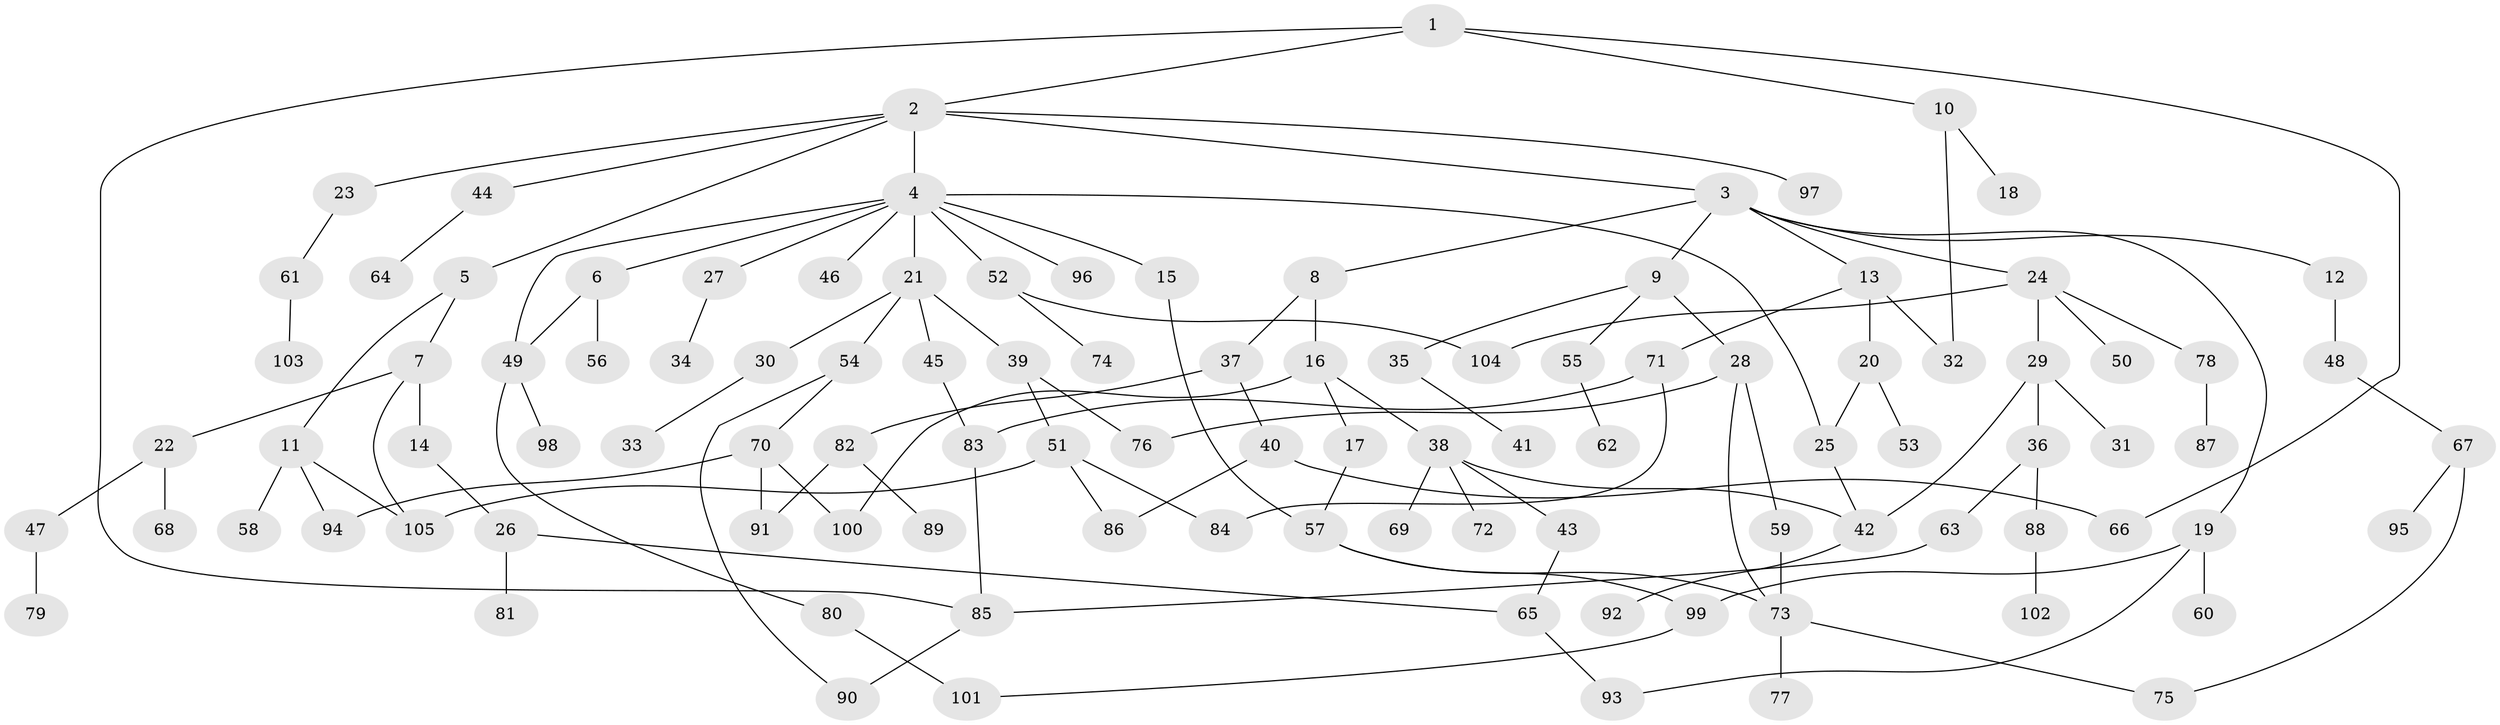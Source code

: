 // Generated by graph-tools (version 1.1) at 2025/25/03/09/25 03:25:35]
// undirected, 105 vertices, 131 edges
graph export_dot {
graph [start="1"]
  node [color=gray90,style=filled];
  1;
  2;
  3;
  4;
  5;
  6;
  7;
  8;
  9;
  10;
  11;
  12;
  13;
  14;
  15;
  16;
  17;
  18;
  19;
  20;
  21;
  22;
  23;
  24;
  25;
  26;
  27;
  28;
  29;
  30;
  31;
  32;
  33;
  34;
  35;
  36;
  37;
  38;
  39;
  40;
  41;
  42;
  43;
  44;
  45;
  46;
  47;
  48;
  49;
  50;
  51;
  52;
  53;
  54;
  55;
  56;
  57;
  58;
  59;
  60;
  61;
  62;
  63;
  64;
  65;
  66;
  67;
  68;
  69;
  70;
  71;
  72;
  73;
  74;
  75;
  76;
  77;
  78;
  79;
  80;
  81;
  82;
  83;
  84;
  85;
  86;
  87;
  88;
  89;
  90;
  91;
  92;
  93;
  94;
  95;
  96;
  97;
  98;
  99;
  100;
  101;
  102;
  103;
  104;
  105;
  1 -- 2;
  1 -- 10;
  1 -- 66;
  1 -- 85;
  2 -- 3;
  2 -- 4;
  2 -- 5;
  2 -- 23;
  2 -- 44;
  2 -- 97;
  3 -- 8;
  3 -- 9;
  3 -- 12;
  3 -- 13;
  3 -- 19;
  3 -- 24;
  4 -- 6;
  4 -- 15;
  4 -- 21;
  4 -- 27;
  4 -- 46;
  4 -- 52;
  4 -- 96;
  4 -- 49;
  4 -- 25;
  5 -- 7;
  5 -- 11;
  6 -- 49;
  6 -- 56;
  7 -- 14;
  7 -- 22;
  7 -- 105;
  8 -- 16;
  8 -- 37;
  9 -- 28;
  9 -- 35;
  9 -- 55;
  10 -- 18;
  10 -- 32;
  11 -- 58;
  11 -- 105;
  11 -- 94;
  12 -- 48;
  13 -- 20;
  13 -- 32;
  13 -- 71;
  14 -- 26;
  15 -- 57;
  16 -- 17;
  16 -- 38;
  16 -- 100;
  17 -- 57;
  19 -- 60;
  19 -- 93;
  19 -- 99;
  20 -- 25;
  20 -- 53;
  21 -- 30;
  21 -- 39;
  21 -- 45;
  21 -- 54;
  22 -- 47;
  22 -- 68;
  23 -- 61;
  24 -- 29;
  24 -- 50;
  24 -- 78;
  24 -- 104;
  25 -- 42;
  26 -- 81;
  26 -- 65;
  27 -- 34;
  28 -- 59;
  28 -- 76;
  28 -- 73;
  29 -- 31;
  29 -- 36;
  29 -- 42;
  30 -- 33;
  35 -- 41;
  36 -- 63;
  36 -- 88;
  37 -- 40;
  37 -- 82;
  38 -- 43;
  38 -- 69;
  38 -- 72;
  38 -- 42;
  39 -- 51;
  39 -- 76;
  40 -- 86;
  40 -- 66;
  42 -- 92;
  43 -- 65;
  44 -- 64;
  45 -- 83;
  47 -- 79;
  48 -- 67;
  49 -- 80;
  49 -- 98;
  51 -- 86;
  51 -- 105;
  51 -- 84;
  52 -- 74;
  52 -- 104;
  54 -- 70;
  54 -- 90;
  55 -- 62;
  57 -- 73;
  57 -- 99;
  59 -- 73;
  61 -- 103;
  63 -- 85;
  65 -- 93;
  67 -- 95;
  67 -- 75;
  70 -- 94;
  70 -- 100;
  70 -- 91;
  71 -- 83;
  71 -- 84;
  73 -- 75;
  73 -- 77;
  78 -- 87;
  80 -- 101;
  82 -- 89;
  82 -- 91;
  83 -- 85;
  85 -- 90;
  88 -- 102;
  99 -- 101;
}
